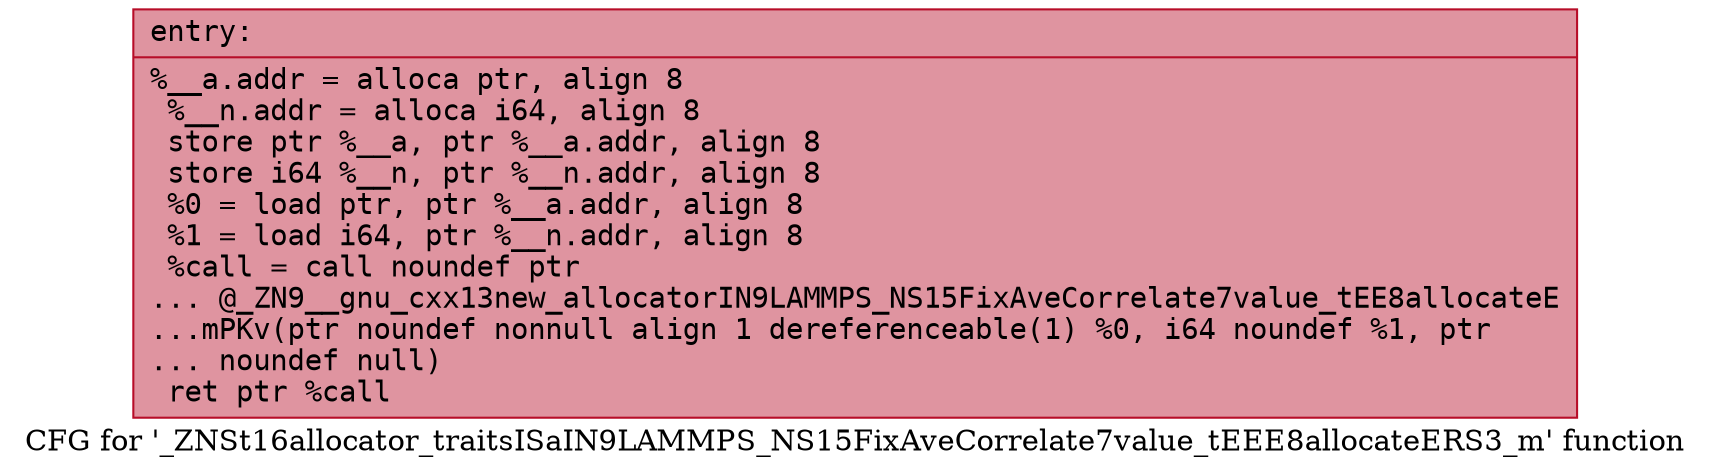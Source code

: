 digraph "CFG for '_ZNSt16allocator_traitsISaIN9LAMMPS_NS15FixAveCorrelate7value_tEEE8allocateERS3_m' function" {
	label="CFG for '_ZNSt16allocator_traitsISaIN9LAMMPS_NS15FixAveCorrelate7value_tEEE8allocateERS3_m' function";

	Node0x55703aa72b80 [shape=record,color="#b70d28ff", style=filled, fillcolor="#b70d2870" fontname="Courier",label="{entry:\l|  %__a.addr = alloca ptr, align 8\l  %__n.addr = alloca i64, align 8\l  store ptr %__a, ptr %__a.addr, align 8\l  store i64 %__n, ptr %__n.addr, align 8\l  %0 = load ptr, ptr %__a.addr, align 8\l  %1 = load i64, ptr %__n.addr, align 8\l  %call = call noundef ptr\l... @_ZN9__gnu_cxx13new_allocatorIN9LAMMPS_NS15FixAveCorrelate7value_tEE8allocateE\l...mPKv(ptr noundef nonnull align 1 dereferenceable(1) %0, i64 noundef %1, ptr\l... noundef null)\l  ret ptr %call\l}"];
}
